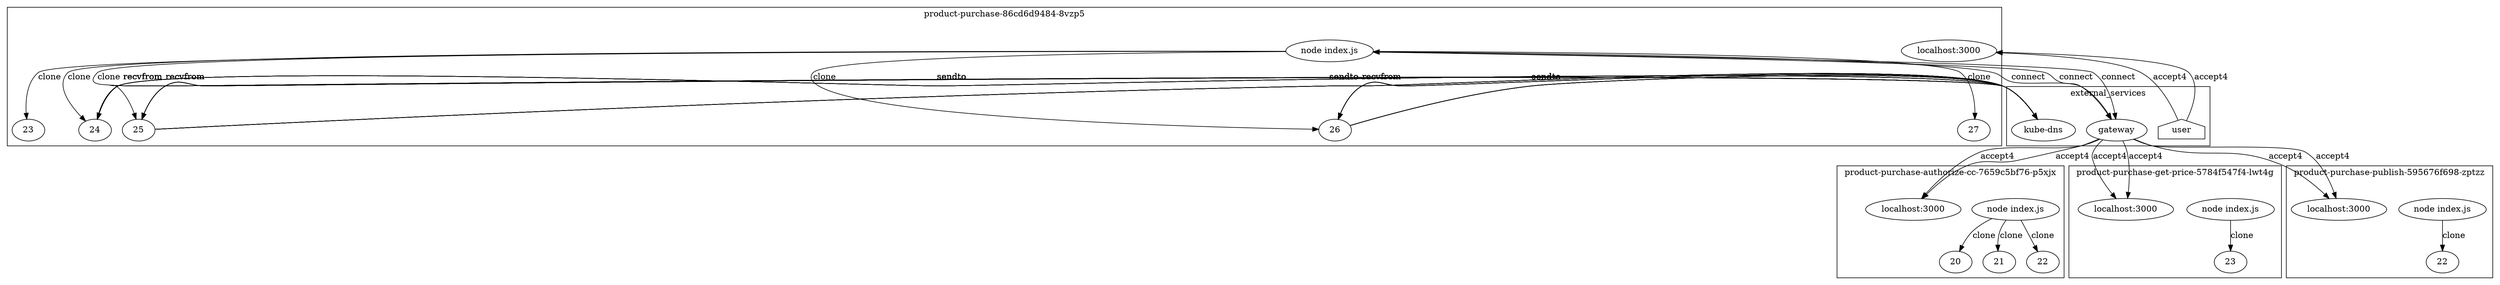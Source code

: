 digraph G {
	subgraph "cluster_ product-purchase-authorize-cc-7659c5bf76-p5xjx " {
		label=" product-purchase-authorize-cc-7659c5bf76-p5xjx "
		21077 [label="node index.js"]
		21077 -> 21106 [label=clone]
		21077 -> 21121 [label=clone]
		21077 -> 21204 [label=clone]
		"product-purchase-authorize-cc_localhost_3000" [label="localhost:3000"]
		"product-purchase-authorize-cc_localhost_3000" [label="localhost:3000"]
		21106 [label=20]
		21121 [label=21]
		21204 [label=22]
	}
	subgraph "cluster_ product-purchase-86cd6d9484-8vzp5 " {
		label=" product-purchase-86cd6d9484-8vzp5 "
		21737 [label="node index.js"]
		21737 -> 21910 [label=clone]
		"product-purchase_localhost_3000" [label="localhost:3000"]
		"product-purchase_localhost_3000" [label="localhost:3000"]
		21737 -> 25023 [label=clone]
		21737 -> 25029 [label=clone]
		21737 -> 25035 [label=clone]
		21737 -> 25043 [label=clone]
		21910 [label=23]
		25023 [label=24]
		25029 [label=25]
		25035 [label=26]
		25043 [label=27]
	}
	subgraph "cluster_ product-purchase-get-price-5784f547f4-lwt4g " {
		label=" product-purchase-get-price-5784f547f4-lwt4g "
		22679 [label="node index.js"]
		22679 -> 22800 [label=clone]
		"product-purchase-get-price_localhost_3000" [label="localhost:3000"]
		"product-purchase-get-price_localhost_3000" [label="localhost:3000"]
		22800 [label=23]
	}
	subgraph "cluster_ product-purchase-publish-595676f698-zptzz " {
		label=" product-purchase-publish-595676f698-zptzz "
		23821 [label="node index.js"]
		23821 -> 23932 [label=clone]
		"product-purchase-publish_localhost_3000" [label="localhost:3000"]
		"product-purchase-publish_localhost_3000" [label="localhost:3000"]
		23932 [label=22]
	}
	subgraph cluster_services {
		label=external_services
		user [shape=house]
		"10.107.89.58_8080" -> "product-purchase-authorize-cc_localhost_3000" [label=accept4]
		"10.107.89.58_8080" -> "product-purchase-authorize-cc_localhost_3000" [label=accept4]
		user -> "product-purchase_localhost_3000" [label=accept4]
		user -> "product-purchase_localhost_3000" [label=accept4]
		"10.107.89.58_8080" [label=gateway]
		21737 -> "10.107.89.58_8080" [label=connect dir=both]
		"10.107.89.58_8080" [label=gateway]
		21737 -> "10.107.89.58_8080" [label=connect dir=both]
		"10.107.89.58_8080" [label=gateway]
		21737 -> "10.107.89.58_8080" [label=connect dir=both]
		"10.96.0.10_53" [label="kube-dns"]
		25023 -> "10.96.0.10_53" [label=sendto]
		"10.96.0.10_53" [label="kube-dns"]
		25023 -> "10.96.0.10_53" [label=sendto]
		"10.96.0.10_53" [label="kube-dns"]
		"10.96.0.10_53" -> 25023 [label=recvfrom]
		"10.96.0.10_53" [label="kube-dns"]
		"10.96.0.10_53" -> 25023 [label=recvfrom]
		"10.96.0.10_53" [label="kube-dns"]
		25023 -> "10.96.0.10_53" [label=sendto]
		"10.96.0.10_53" [label="kube-dns"]
		25023 -> "10.96.0.10_53" [label=sendto]
		"10.96.0.10_53" [label="kube-dns"]
		"10.96.0.10_53" -> 25023 [label=recvfrom]
		"10.96.0.10_53" [label="kube-dns"]
		"10.96.0.10_53" -> 25023 [label=recvfrom]
		"10.96.0.10_53" [label="kube-dns"]
		25023 -> "10.96.0.10_53" [label=sendto]
		"10.96.0.10_53" [label="kube-dns"]
		25023 -> "10.96.0.10_53" [label=sendto]
		"10.96.0.10_53" [label="kube-dns"]
		"10.96.0.10_53" -> 25023 [label=recvfrom]
		"10.96.0.10_53" [label="kube-dns"]
		"10.96.0.10_53" -> 25023 [label=recvfrom]
		"10.96.0.10_53" [label="kube-dns"]
		25023 -> "10.96.0.10_53" [label=sendto]
		"10.96.0.10_53" [label="kube-dns"]
		25023 -> "10.96.0.10_53" [label=sendto]
		"10.96.0.10_53" [label="kube-dns"]
		"10.96.0.10_53" -> 25023 [label=recvfrom]
		"10.96.0.10_53" [label="kube-dns"]
		"10.96.0.10_53" -> 25023 [label=recvfrom]
		"10.96.0.10_53" [label="kube-dns"]
		25029 -> "10.96.0.10_53" [label=sendto]
		"10.96.0.10_53" [label="kube-dns"]
		25029 -> "10.96.0.10_53" [label=sendto]
		"10.96.0.10_53" [label="kube-dns"]
		"10.96.0.10_53" -> 25029 [label=recvfrom]
		"10.96.0.10_53" [label="kube-dns"]
		"10.96.0.10_53" -> 25029 [label=recvfrom]
		"10.96.0.10_53" [label="kube-dns"]
		25029 -> "10.96.0.10_53" [label=sendto]
		"10.96.0.10_53" [label="kube-dns"]
		25029 -> "10.96.0.10_53" [label=sendto]
		"10.96.0.10_53" [label="kube-dns"]
		"10.96.0.10_53" -> 25029 [label=recvfrom]
		"10.96.0.10_53" [label="kube-dns"]
		"10.96.0.10_53" -> 25029 [label=recvfrom]
		"10.96.0.10_53" [label="kube-dns"]
		25029 -> "10.96.0.10_53" [label=sendto]
		"10.96.0.10_53" [label="kube-dns"]
		25029 -> "10.96.0.10_53" [label=sendto]
		"10.96.0.10_53" [label="kube-dns"]
		"10.96.0.10_53" -> 25029 [label=recvfrom]
		"10.96.0.10_53" [label="kube-dns"]
		"10.96.0.10_53" -> 25029 [label=recvfrom]
		"10.96.0.10_53" [label="kube-dns"]
		25029 -> "10.96.0.10_53" [label=sendto]
		"10.96.0.10_53" [label="kube-dns"]
		25029 -> "10.96.0.10_53" [label=sendto]
		"10.96.0.10_53" [label="kube-dns"]
		"10.96.0.10_53" -> 25029 [label=recvfrom]
		"10.96.0.10_53" [label="kube-dns"]
		"10.96.0.10_53" -> 25029 [label=recvfrom]
		"10.96.0.10_53" [label="kube-dns"]
		25035 -> "10.96.0.10_53" [label=sendto]
		"10.96.0.10_53" [label="kube-dns"]
		25035 -> "10.96.0.10_53" [label=sendto]
		"10.96.0.10_53" [label="kube-dns"]
		"10.96.0.10_53" -> 25035 [label=recvfrom]
		"10.96.0.10_53" [label="kube-dns"]
		"10.96.0.10_53" -> 25035 [label=recvfrom]
		"10.96.0.10_53" [label="kube-dns"]
		25035 -> "10.96.0.10_53" [label=sendto]
		"10.96.0.10_53" [label="kube-dns"]
		25035 -> "10.96.0.10_53" [label=sendto]
		"10.96.0.10_53" [label="kube-dns"]
		"10.96.0.10_53" -> 25035 [label=recvfrom]
		"10.96.0.10_53" [label="kube-dns"]
		"10.96.0.10_53" -> 25035 [label=recvfrom]
		"10.96.0.10_53" [label="kube-dns"]
		25035 -> "10.96.0.10_53" [label=sendto]
		"10.96.0.10_53" [label="kube-dns"]
		25035 -> "10.96.0.10_53" [label=sendto]
		"10.96.0.10_53" [label="kube-dns"]
		"10.96.0.10_53" -> 25035 [label=recvfrom]
		"10.96.0.10_53" [label="kube-dns"]
		"10.96.0.10_53" -> 25035 [label=recvfrom]
		"10.96.0.10_53" [label="kube-dns"]
		25035 -> "10.96.0.10_53" [label=sendto]
		"10.96.0.10_53" [label="kube-dns"]
		25035 -> "10.96.0.10_53" [label=sendto]
		"10.96.0.10_53" [label="kube-dns"]
		"10.96.0.10_53" -> 25035 [label=recvfrom]
		"10.96.0.10_53" [label="kube-dns"]
		"10.96.0.10_53" -> 25035 [label=recvfrom]
		"10.107.89.58_8080" -> "product-purchase-get-price_localhost_3000" [label=accept4]
		"10.107.89.58_8080" -> "product-purchase-get-price_localhost_3000" [label=accept4]
		"10.107.89.58_8080" -> "product-purchase-publish_localhost_3000" [label=accept4]
		"10.107.89.58_8080" -> "product-purchase-publish_localhost_3000" [label=accept4]
	}
}
